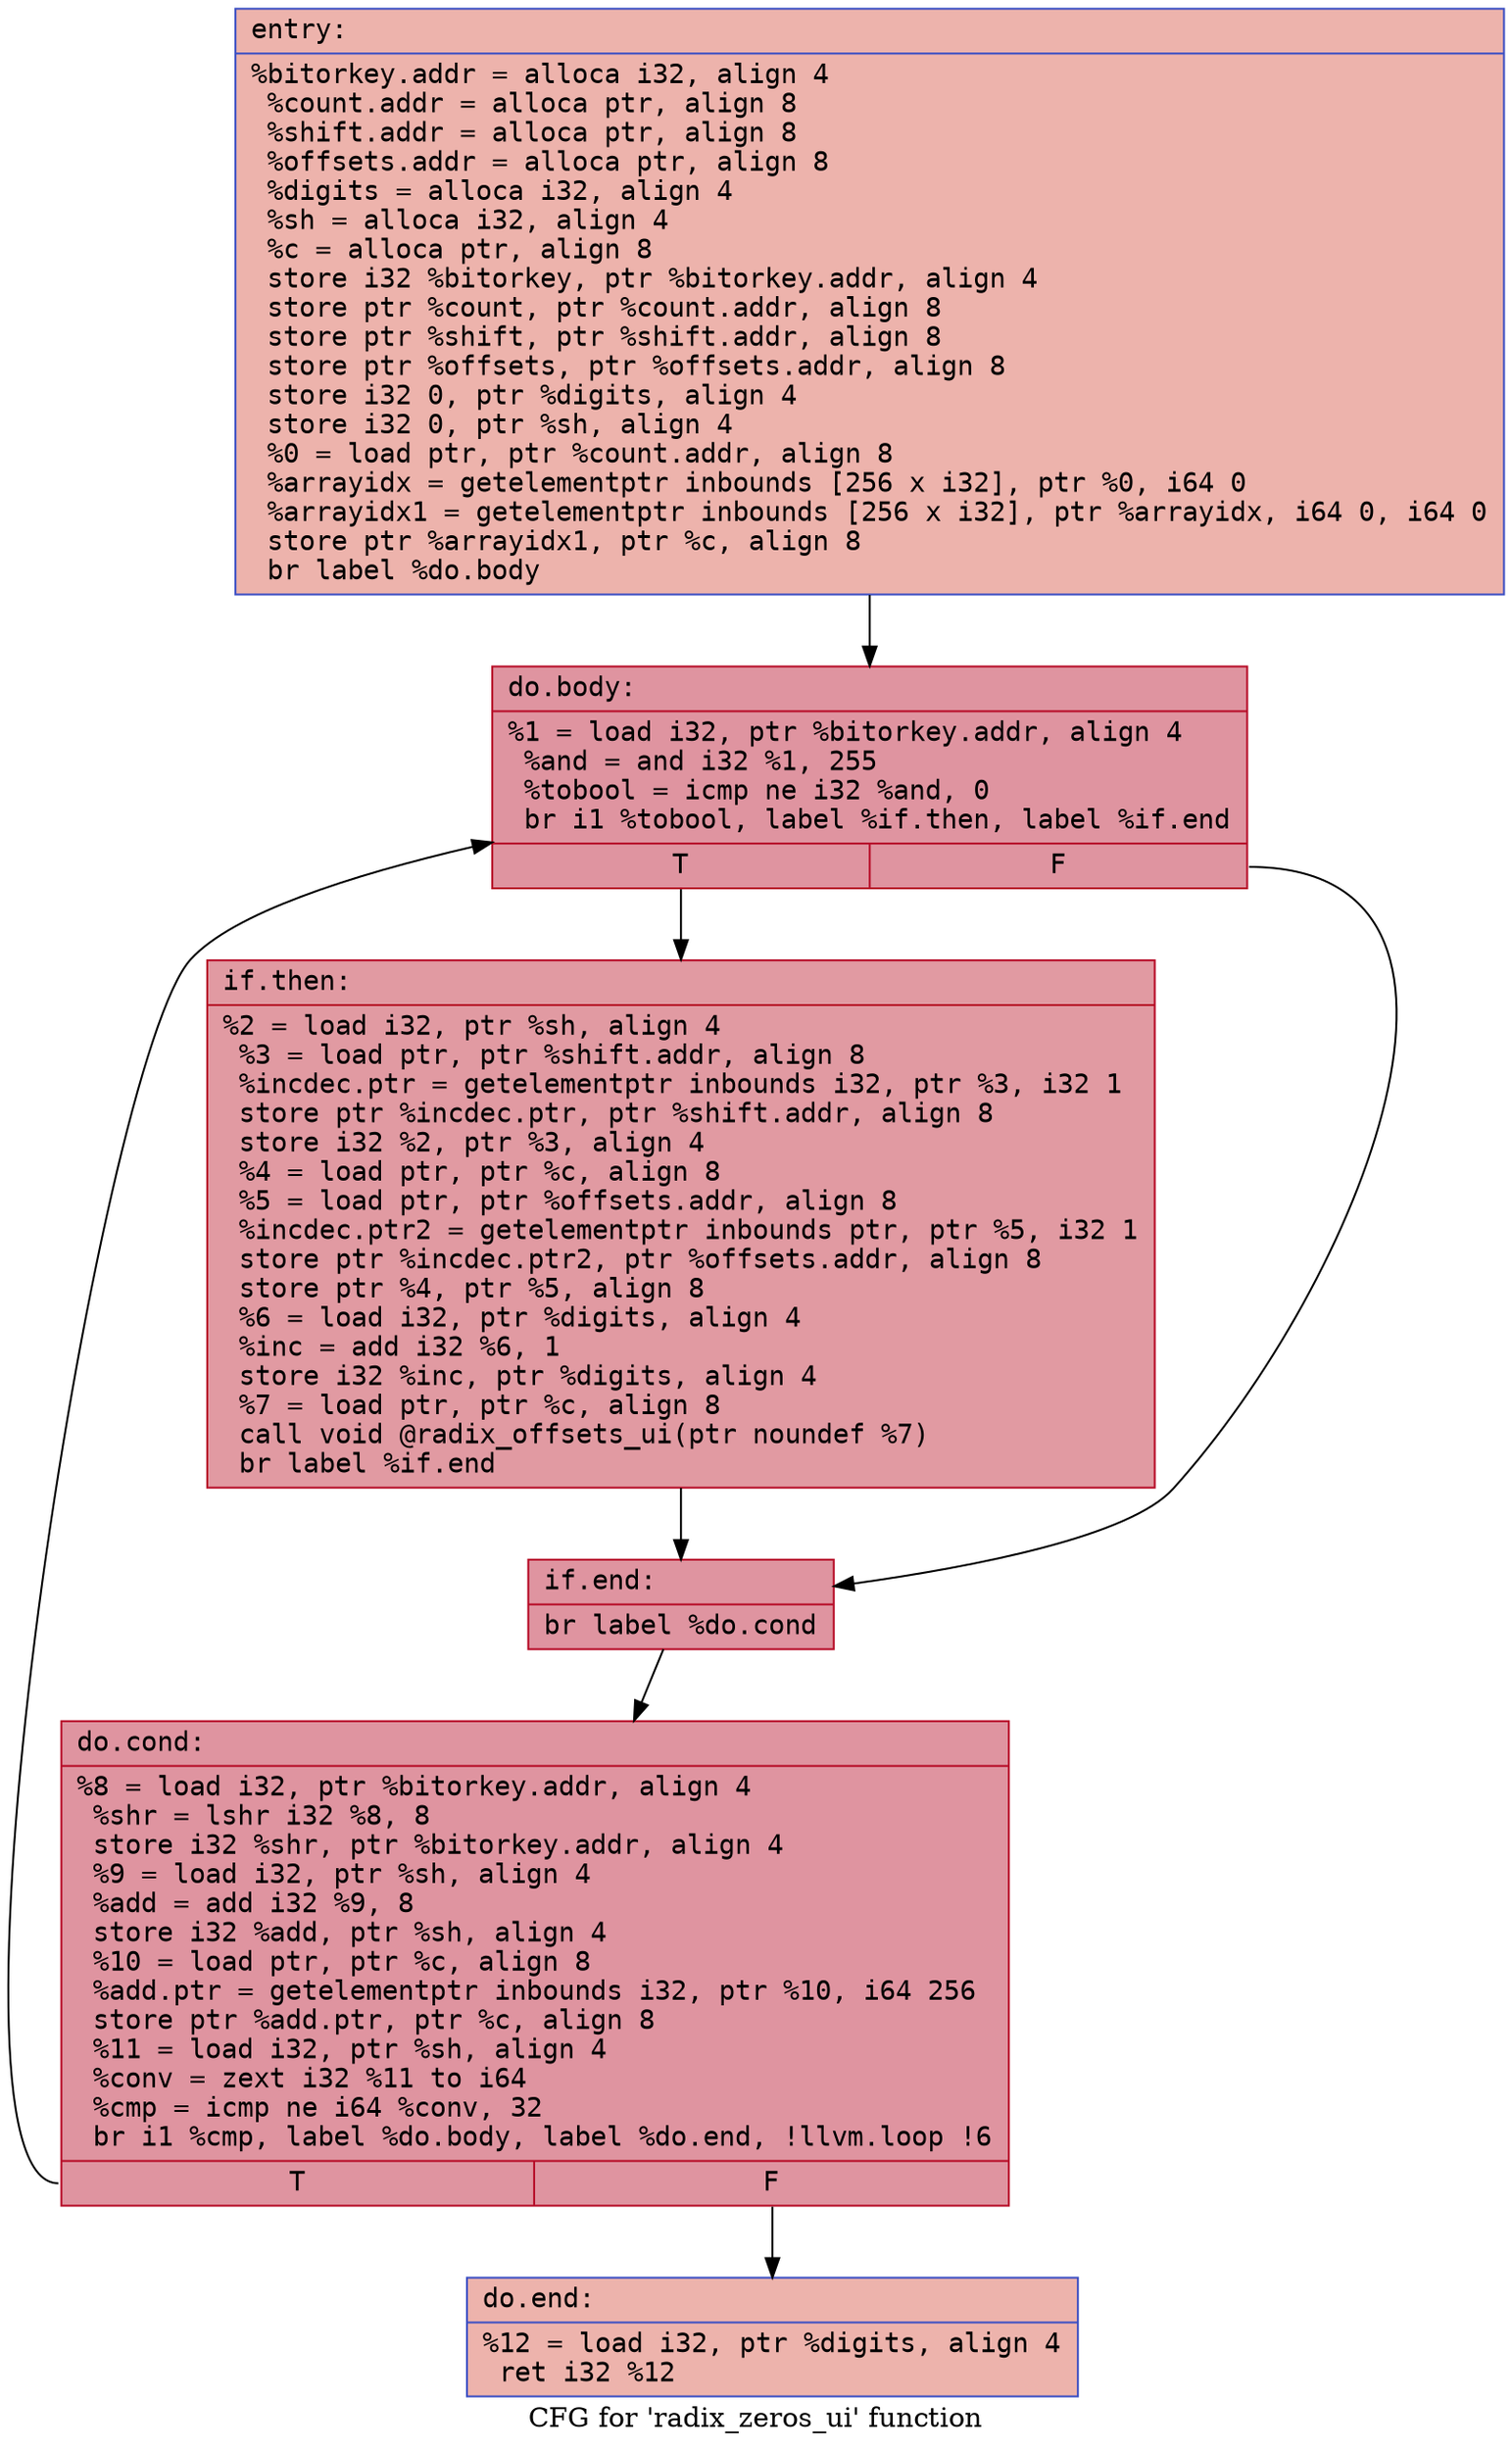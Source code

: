 digraph "CFG for 'radix_zeros_ui' function" {
	label="CFG for 'radix_zeros_ui' function";

	Node0x5564aadfb660 [shape=record,color="#3d50c3ff", style=filled, fillcolor="#d6524470" fontname="Courier",label="{entry:\l|  %bitorkey.addr = alloca i32, align 4\l  %count.addr = alloca ptr, align 8\l  %shift.addr = alloca ptr, align 8\l  %offsets.addr = alloca ptr, align 8\l  %digits = alloca i32, align 4\l  %sh = alloca i32, align 4\l  %c = alloca ptr, align 8\l  store i32 %bitorkey, ptr %bitorkey.addr, align 4\l  store ptr %count, ptr %count.addr, align 8\l  store ptr %shift, ptr %shift.addr, align 8\l  store ptr %offsets, ptr %offsets.addr, align 8\l  store i32 0, ptr %digits, align 4\l  store i32 0, ptr %sh, align 4\l  %0 = load ptr, ptr %count.addr, align 8\l  %arrayidx = getelementptr inbounds [256 x i32], ptr %0, i64 0\l  %arrayidx1 = getelementptr inbounds [256 x i32], ptr %arrayidx, i64 0, i64 0\l  store ptr %arrayidx1, ptr %c, align 8\l  br label %do.body\l}"];
	Node0x5564aadfb660 -> Node0x5564aadfc220[tooltip="entry -> do.body\nProbability 100.00%" ];
	Node0x5564aadfc220 [shape=record,color="#b70d28ff", style=filled, fillcolor="#b70d2870" fontname="Courier",label="{do.body:\l|  %1 = load i32, ptr %bitorkey.addr, align 4\l  %and = and i32 %1, 255\l  %tobool = icmp ne i32 %and, 0\l  br i1 %tobool, label %if.then, label %if.end\l|{<s0>T|<s1>F}}"];
	Node0x5564aadfc220:s0 -> Node0x5564aadfc4c0[tooltip="do.body -> if.then\nProbability 62.50%" ];
	Node0x5564aadfc220:s1 -> Node0x5564aadfc530[tooltip="do.body -> if.end\nProbability 37.50%" ];
	Node0x5564aadfc4c0 [shape=record,color="#b70d28ff", style=filled, fillcolor="#bb1b2c70" fontname="Courier",label="{if.then:\l|  %2 = load i32, ptr %sh, align 4\l  %3 = load ptr, ptr %shift.addr, align 8\l  %incdec.ptr = getelementptr inbounds i32, ptr %3, i32 1\l  store ptr %incdec.ptr, ptr %shift.addr, align 8\l  store i32 %2, ptr %3, align 4\l  %4 = load ptr, ptr %c, align 8\l  %5 = load ptr, ptr %offsets.addr, align 8\l  %incdec.ptr2 = getelementptr inbounds ptr, ptr %5, i32 1\l  store ptr %incdec.ptr2, ptr %offsets.addr, align 8\l  store ptr %4, ptr %5, align 8\l  %6 = load i32, ptr %digits, align 4\l  %inc = add i32 %6, 1\l  store i32 %inc, ptr %digits, align 4\l  %7 = load ptr, ptr %c, align 8\l  call void @radix_offsets_ui(ptr noundef %7)\l  br label %if.end\l}"];
	Node0x5564aadfc4c0 -> Node0x5564aadfc530[tooltip="if.then -> if.end\nProbability 100.00%" ];
	Node0x5564aadfc530 [shape=record,color="#b70d28ff", style=filled, fillcolor="#b70d2870" fontname="Courier",label="{if.end:\l|  br label %do.cond\l}"];
	Node0x5564aadfc530 -> Node0x5564aadfd0f0[tooltip="if.end -> do.cond\nProbability 100.00%" ];
	Node0x5564aadfd0f0 [shape=record,color="#b70d28ff", style=filled, fillcolor="#b70d2870" fontname="Courier",label="{do.cond:\l|  %8 = load i32, ptr %bitorkey.addr, align 4\l  %shr = lshr i32 %8, 8\l  store i32 %shr, ptr %bitorkey.addr, align 4\l  %9 = load i32, ptr %sh, align 4\l  %add = add i32 %9, 8\l  store i32 %add, ptr %sh, align 4\l  %10 = load ptr, ptr %c, align 8\l  %add.ptr = getelementptr inbounds i32, ptr %10, i64 256\l  store ptr %add.ptr, ptr %c, align 8\l  %11 = load i32, ptr %sh, align 4\l  %conv = zext i32 %11 to i64\l  %cmp = icmp ne i64 %conv, 32\l  br i1 %cmp, label %do.body, label %do.end, !llvm.loop !6\l|{<s0>T|<s1>F}}"];
	Node0x5564aadfd0f0:s0 -> Node0x5564aadfc220[tooltip="do.cond -> do.body\nProbability 96.88%" ];
	Node0x5564aadfd0f0:s1 -> Node0x5564aadfdad0[tooltip="do.cond -> do.end\nProbability 3.12%" ];
	Node0x5564aadfdad0 [shape=record,color="#3d50c3ff", style=filled, fillcolor="#d6524470" fontname="Courier",label="{do.end:\l|  %12 = load i32, ptr %digits, align 4\l  ret i32 %12\l}"];
}
